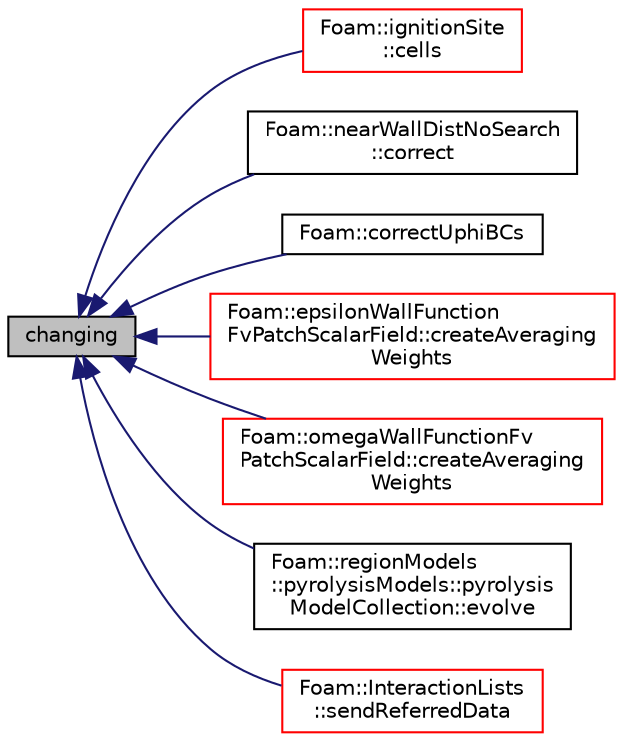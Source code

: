 digraph "changing"
{
  bgcolor="transparent";
  edge [fontname="Helvetica",fontsize="10",labelfontname="Helvetica",labelfontsize="10"];
  node [fontname="Helvetica",fontsize="10",shape=record];
  rankdir="LR";
  Node1 [label="changing",height=0.2,width=0.4,color="black", fillcolor="grey75", style="filled", fontcolor="black"];
  Node1 -> Node2 [dir="back",color="midnightblue",fontsize="10",style="solid",fontname="Helvetica"];
  Node2 [label="Foam::ignitionSite\l::cells",height=0.2,width=0.4,color="red",URL="$a01049.html#a2a3fe0c2cadb27acd615217be6c8acf1",tooltip="Return the ignition cells updated if the mesh moved. "];
  Node1 -> Node3 [dir="back",color="midnightblue",fontsize="10",style="solid",fontname="Helvetica"];
  Node3 [label="Foam::nearWallDistNoSearch\l::correct",height=0.2,width=0.4,color="black",URL="$a01614.html#a3ae44b28050c3aa494c1d8e18cf618c1",tooltip="Correct for mesh geom/topo changes. "];
  Node1 -> Node4 [dir="back",color="midnightblue",fontsize="10",style="solid",fontname="Helvetica"];
  Node4 [label="Foam::correctUphiBCs",height=0.2,width=0.4,color="black",URL="$a10974.html#a4908ea05b85fdeaef82622b27418b56b",tooltip="If the mesh is moving correct the velocity BCs on the moving walls to. "];
  Node1 -> Node5 [dir="back",color="midnightblue",fontsize="10",style="solid",fontname="Helvetica"];
  Node5 [label="Foam::epsilonWallFunction\lFvPatchScalarField::createAveraging\lWeights",height=0.2,width=0.4,color="red",URL="$a00671.html#a7e3f26a2eb2d1d475fca3c80c5fa26f0",tooltip="Create the averaging weights for cells which are bounded by. "];
  Node1 -> Node6 [dir="back",color="midnightblue",fontsize="10",style="solid",fontname="Helvetica"];
  Node6 [label="Foam::omegaWallFunctionFv\lPatchScalarField::createAveraging\lWeights",height=0.2,width=0.4,color="red",URL="$a01745.html#a7e3f26a2eb2d1d475fca3c80c5fa26f0",tooltip="Create the averaging weights for cells which are bounded by. "];
  Node1 -> Node7 [dir="back",color="midnightblue",fontsize="10",style="solid",fontname="Helvetica"];
  Node7 [label="Foam::regionModels\l::pyrolysisModels::pyrolysis\lModelCollection::evolve",height=0.2,width=0.4,color="black",URL="$a02088.html#a9e3bb886209d951167cd385c1ffe0b00",tooltip="Evolve regions. "];
  Node1 -> Node8 [dir="back",color="midnightblue",fontsize="10",style="solid",fontname="Helvetica"];
  Node8 [label="Foam::InteractionLists\l::sendReferredData",height=0.2,width=0.4,color="red",URL="$a01154.html#aed1094d32fa90d460449d22eae4eceae",tooltip="Prepare and send referred particles and wall data,. "];
}
